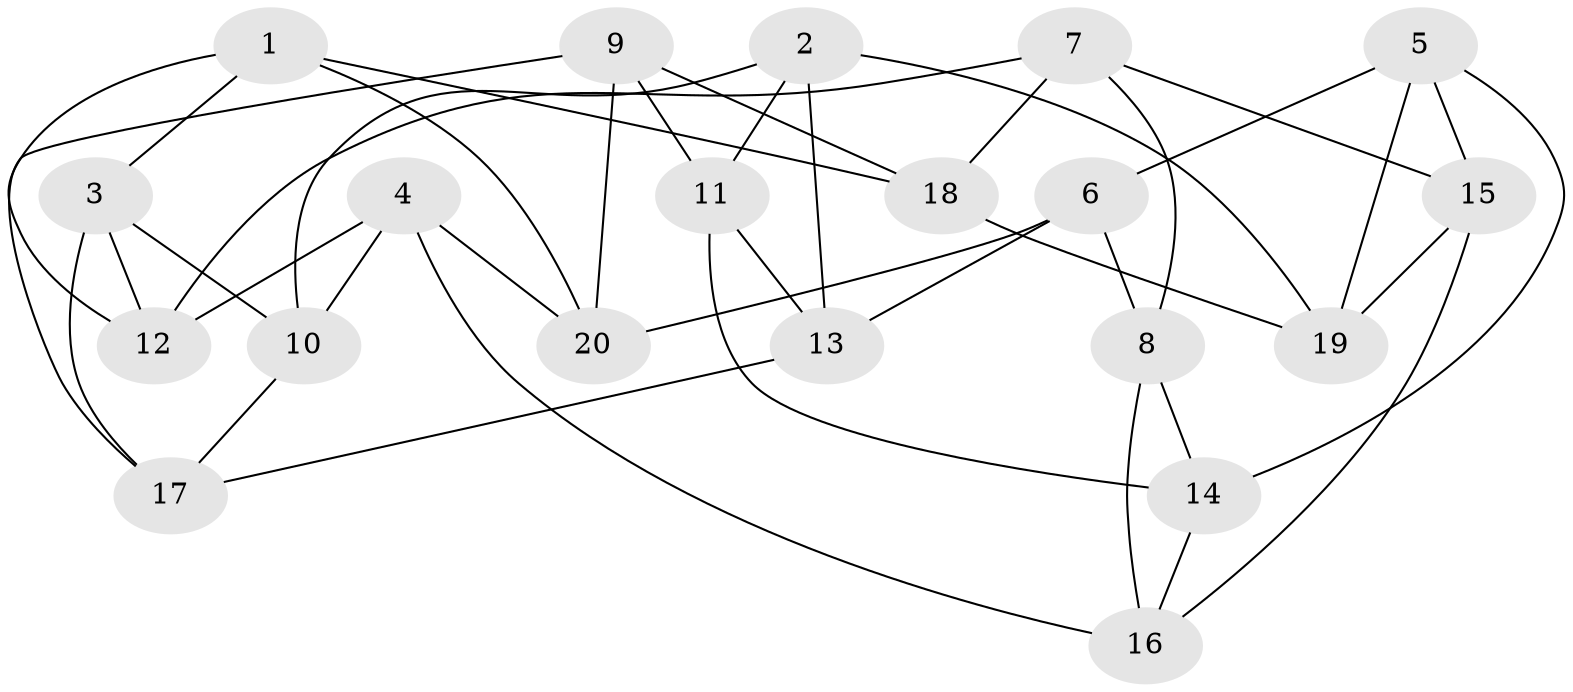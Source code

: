 // Generated by graph-tools (version 1.1) at 2025/46/02/15/25 05:46:28]
// undirected, 20 vertices, 40 edges
graph export_dot {
graph [start="1"]
  node [color=gray90,style=filled];
  1;
  2;
  3;
  4;
  5;
  6;
  7;
  8;
  9;
  10;
  11;
  12;
  13;
  14;
  15;
  16;
  17;
  18;
  19;
  20;
  1 -- 20;
  1 -- 18;
  1 -- 12;
  1 -- 3;
  2 -- 13;
  2 -- 10;
  2 -- 19;
  2 -- 11;
  3 -- 12;
  3 -- 17;
  3 -- 10;
  4 -- 20;
  4 -- 16;
  4 -- 10;
  4 -- 12;
  5 -- 19;
  5 -- 14;
  5 -- 6;
  5 -- 15;
  6 -- 8;
  6 -- 13;
  6 -- 20;
  7 -- 12;
  7 -- 15;
  7 -- 8;
  7 -- 18;
  8 -- 16;
  8 -- 14;
  9 -- 17;
  9 -- 18;
  9 -- 11;
  9 -- 20;
  10 -- 17;
  11 -- 13;
  11 -- 14;
  13 -- 17;
  14 -- 16;
  15 -- 19;
  15 -- 16;
  18 -- 19;
}

